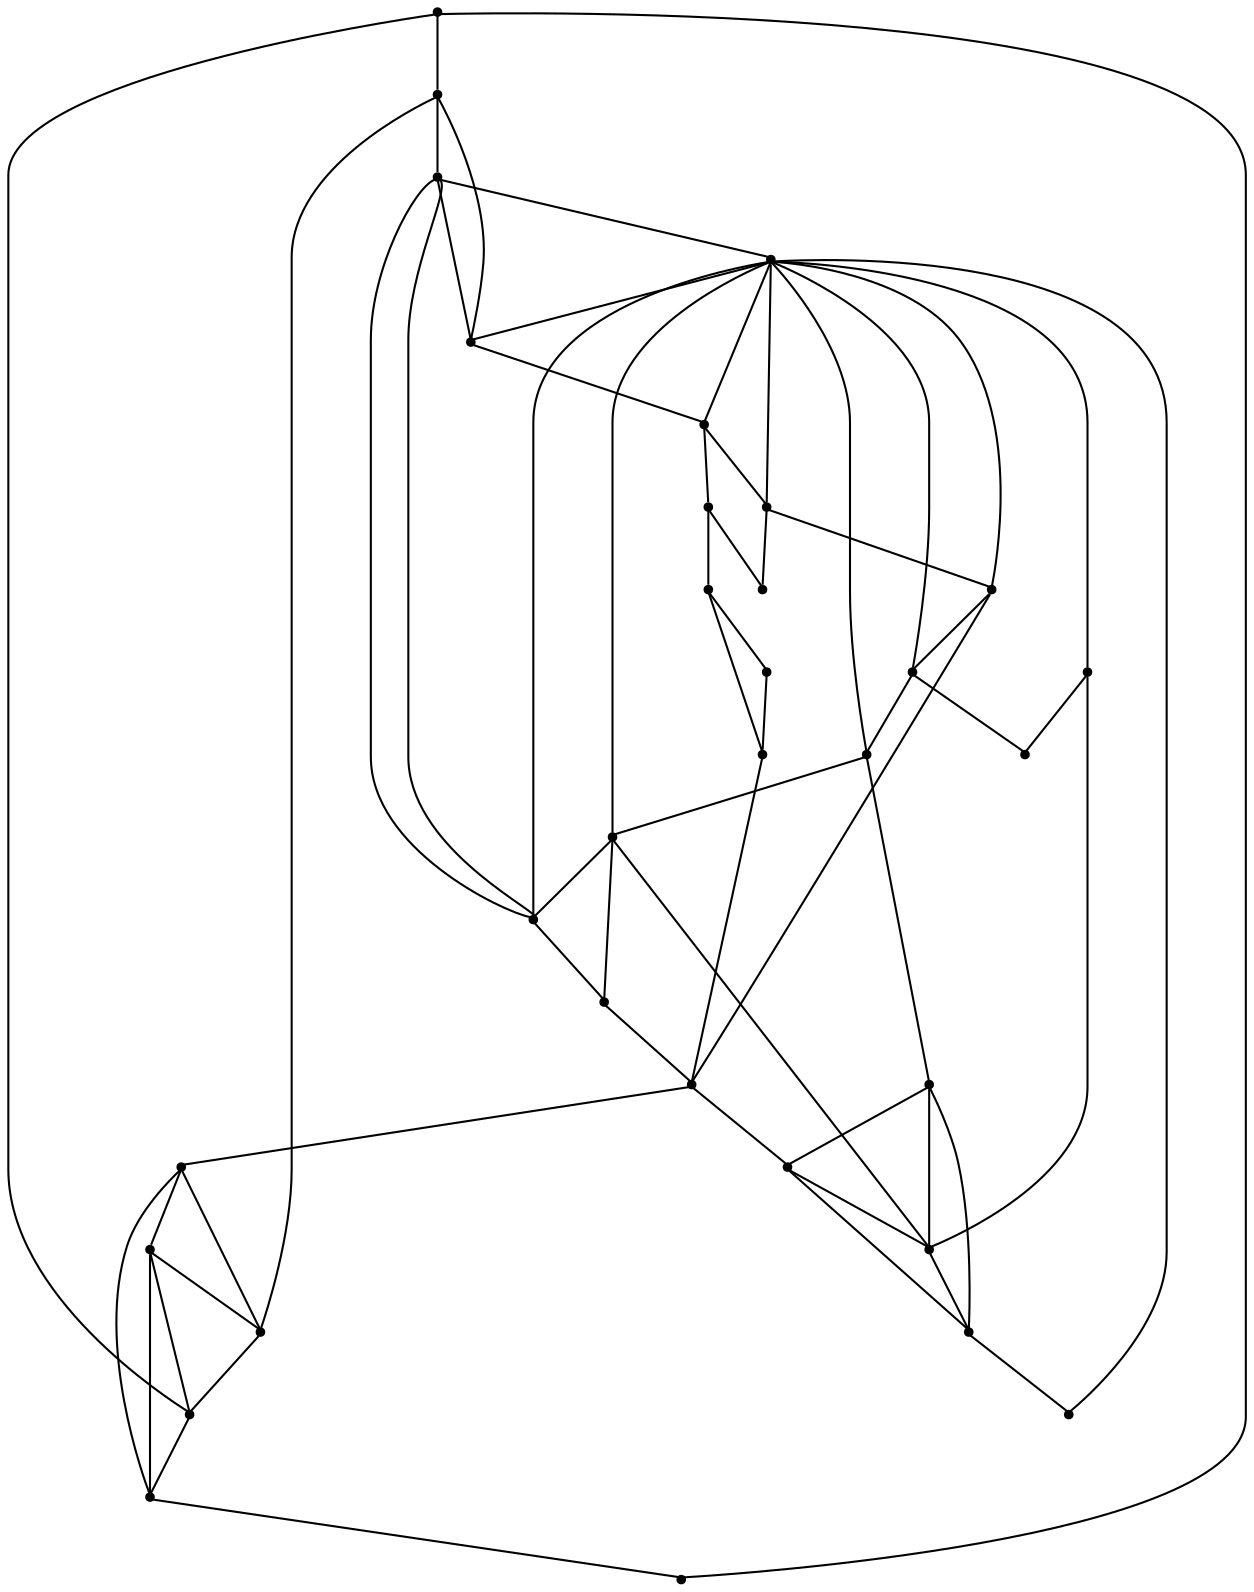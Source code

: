 graph {
  node [shape=point,comment="{\"directed\":false,\"doi\":\"10.1007/978-3-031-49275-4_6\",\"figure\":\"9 (2)\"}"]

  v0 [pos="1572.8088953771532,420.1783134874696"]
  v1 [pos="1464.4583012786586,320.1637334100632"]
  v2 [pos="1535.173740626352,459.5382985929358"]
  v3 [pos="1511.378191662784,466.5019080471899"]
  v4 [pos="1547.8757814151788,425.35409290103587"]
  v5 [pos="1508.2735507571017,398.566910006587"]
  v6 [pos="1242.1937624172795,448.6368338690944"]
  v7 [pos="1514.2954692957194,432.33016553241237"]
  v8 [pos="1464.4583012786586,545.1966975533237"]
  v9 [pos="1395.1305519703865,693.5018921960927"]
  v10 [pos="1364.4423682646634,711.8878763077958"]
  v11 [pos="1400.093882325379,714.8591994740094"]
  v12 [pos="1338.2964960003546,687.4720036238084"]
  v13 [pos="1281.0582720474345,518.9553509467275"]
  v14 [pos="1260.5289739531283,527.2774467073286"]
  v15 [pos="1295.2520971154545,497.81907429981925"]
  v16 [pos="1464.4583012786586,720.2224352455194"]
  v17 [pos="1256.0917741661688,486.85479293771334"]
  v18 [pos="1381.1116904336625,611.8731690551126"]
  v19 [pos="1271.440015163285,449.1951333340696"]
  v20 [pos="1296.2856632567161,480.67075998154144"]
  v21 [pos="1286.1840072212271,459.50090906156845"]
  v22 [pos="1227.3372188600122,515.6131846734827"]
  v23 [pos="1215.5811193728591,483.30863752054586"]
  v24 [pos="1182.2706447039009,578.1600205883306"]
  v25 [pos="1556.1395732081542,486.85479293771334"]
  v26 [pos="1439.4543180251596,403.5091956120225"]
  v27 [pos="1414.450334771661,436.84743136291695"]
  v28 [pos="1397.7810126026618,395.1746366742989"]
  v29 [pos="1314.4344017576657,561.8658154287709"]
  v30 [pos="1347.773046095664,403.5091956120225"]
  v31 [pos="1364.4423682646634,470.1856750622661"]

  v0 -- v1 [id="-1",pos="1572.8088953771532,420.1783134874696 1572.8088953771532,375.7259759499917 1536.6906741247442,342.38774019909727 1464.4583012786586,320.1637334100632"]
  v23 -- v17 [id="-2",pos="1215.5811193728591,483.30863752054586 1256.0917741661688,486.85479293771334 1256.0917741661688,486.85479293771334 1256.0917741661688,486.85479293771334"]
  v22 -- v17 [id="-3",pos="1227.3372188600122,515.6131846734827 1256.0917741661688,486.85479293771334 1256.0917741661688,486.85479293771334 1256.0917741661688,486.85479293771334"]
  v22 -- v24 [id="-4",pos="1227.3372188600122,515.6131846734827 1182.2706447039009,578.1600205883306 1182.2706447039009,578.1600205883306 1182.2706447039009,578.1600205883306"]
  v6 -- v17 [id="-5",pos="1242.1937624172795,448.6368338690944 1256.0917741661688,486.85479293771334 1256.0917741661688,486.85479293771334 1256.0917741661688,486.85479293771334"]
  v17 -- v13 [id="-6",pos="1256.0917741661688,486.85479293771334 1281.0582720474345,518.9553509467275 1281.0582720474345,518.9553509467275 1281.0582720474345,518.9553509467275"]
  v13 -- v29 [id="-7",pos="1281.0582720474345,518.9553509467275 1314.4344017576657,561.8658154287709 1314.4344017576657,561.8658154287709 1314.4344017576657,561.8658154287709"]
  v17 -- v15 [id="-8",pos="1256.0917741661688,486.85479293771334 1295.2520971154545,497.81907429981925 1295.2520971154545,497.81907429981925 1295.2520971154545,497.81907429981925"]
  v15 -- v8 [id="-9",pos="1295.2520971154545,497.81907429981925 1464.4583012786586,545.1966975533237 1464.4583012786586,545.1966975533237 1464.4583012786586,545.1966975533237"]
  v17 -- v20 [id="-10",pos="1256.0917741661688,486.85479293771334 1296.2856632567161,480.67075998154144 1296.2856632567161,480.67075998154144 1296.2856632567161,480.67075998154144"]
  v20 -- v31 [id="-11",pos="1296.2856632567161,480.67075998154144 1364.4423682646634,470.1856750622661 1364.4423682646634,470.1856750622661 1364.4423682646634,470.1856750622661"]
  v17 -- v21 [id="-12",pos="1256.0917741661688,486.85479293771334 1286.1840072212271,459.50090906156845 1286.1840072212271,459.50090906156845 1286.1840072212271,459.50090906156845"]
  v21 -- v30 [id="-13",pos="1286.1840072212271,459.50090906156845 1347.773046095664,403.5091956120225 1347.773046095664,403.5091956120225 1347.773046095664,403.5091956120225"]
  v30 -- v28 [id="-14",pos="1347.773046095664,403.5091956120225 1397.7810126026618,395.1746366742989 1397.7810126026618,395.1746366742989 1397.7810126026618,395.1746366742989"]
  v30 -- v31 [id="-15",pos="1347.773046095664,403.5091956120225 1364.4423682646634,470.1856750622661 1364.4423682646634,470.1856750622661 1364.4423682646634,470.1856750622661"]
  v10 -- v11 [id="-16",pos="1364.4423682646634,711.8878763077958 1400.093882325379,714.8591994740094 1400.093882325379,714.8591994740094 1400.093882325379,714.8591994740094"]
  v11 -- v16 [id="-17",pos="1400.093882325379,714.8591994740094 1464.4583012786586,720.2224352455194 1464.4583012786586,720.2224352455194 1464.4583012786586,720.2224352455194"]
  v18 -- v29 [id="-18",pos="1381.1116904336625,611.8731690551126 1314.4344017576657,561.8658154287709 1314.4344017576657,561.8658154287709 1314.4344017576657,561.8658154287709"]
  v18 -- v10 [id="-19",pos="1381.1116904336625,611.8731690551126 1364.4423682646634,711.8878763077958 1364.4423682646634,711.8878763077958 1364.4423682646634,711.8878763077958"]
  v28 -- v26 [id="-20",pos="1397.7810126026618,395.1746366742989 1439.4543180251596,403.5091956120225 1439.4543180251596,403.5091956120225 1439.4543180251596,403.5091956120225"]
  v28 -- v27 [id="-21",pos="1397.7810126026618,395.1746366742989 1414.450334771661,436.84743136291695 1414.450334771661,436.84743136291695 1414.450334771661,436.84743136291695"]
  v27 -- v8 [id="-22",pos="1414.450334771661,436.84743136291695 1464.4583012786586,545.1966975533237 1464.4583012786586,545.1966975533237 1464.4583012786586,545.1966975533237"]
  v26 -- v27 [id="-23",pos="1439.4543180251596,403.5091956120225 1414.450334771661,436.84743136291695 1414.450334771661,436.84743136291695 1414.450334771661,436.84743136291695"]
  v7 -- v2 [id="-24",pos="1514.2954692957194,432.33016553241237 1535.173740626352,459.5382985929358 1535.173740626352,459.5382985929358 1535.173740626352,459.5382985929358"]
  v2 -- v25 [id="-25",pos="1535.173740626352,459.5382985929358 1556.1395732081542,486.85479293771334 1556.1395732081542,486.85479293771334 1556.1395732081542,486.85479293771334"]
  v7 -- v4 [id="-26",pos="1514.2954692957194,432.33016553241237 1547.8757814151788,425.35409290103587 1547.8757814151788,425.35409290103587 1547.8757814151788,425.35409290103587"]
  v4 -- v0 [id="-27",pos="1547.8757814151788,425.35409290103587 1572.8088953771532,420.1783134874696 1572.8088953771532,420.1783134874696 1572.8088953771532,420.1783134874696"]
  v0 -- v25 [id="-28",pos="1572.8088953771532,420.1783134874696 1556.1395732081542,486.85479293771334 1556.1395732081542,486.85479293771334 1556.1395732081542,486.85479293771334"]
  v24 -- v8 [id="-29",pos="1182.2706447039009,578.1600205883306 1257.2836754674981,744.8511993428026 1360.2625743925448,773.6012531494895 1447.176495470393,777.5601718242901 1534.086092535838,781.5149255087769 1604.9307117540845,760.6785281644678 1464.4583012786586,545.1966975533237"]
  v23 -- v6 [id="-30",pos="1215.5811193728591,483.30863752054586 1215.422657035956,469.2778175594193 1226.5719428614861,454.30629517923535 1242.1937624172795,448.6368338690944"]
  v23 -- v24 [id="-31",pos="1215.5811193728591,483.30863752054586 1176.7040510302088,513.2046756945691 1165.6022763611672,544.8218484250744 1182.2706447039009,578.1600205883306"]
  v22 -- v10 [id="-32",pos="1227.3372188600122,515.6131846734827 1246.5069647897283,624.2374991937015 1292.2099954185778,689.6637741373042 1364.4423682646634,711.8878763077958"]
  v6 -- v23 [id="-33",pos="1242.1937624172795,448.6368338690944 1205.0251876813363,440.5273115835971 1196.1529501136188,452.08315669400554 1215.5811193728591,483.30863752054586"]
  v14 -- v22 [id="-34",pos="1260.5289739531283,527.2774467073286 1244.8618437202172,527.5232765173052 1234.6955036686004,522.9724694503525 1227.3372188600122,515.6131846734827"]
  v22 -- v23 [id="-35",pos="1227.3372188600122,515.6131846734827 1219.9753506229913,508.2547516351194 1215.422657035956,498.0867213518077 1215.5811193728591,483.30863752054586"]
  v19 -- v6 [id="-36",pos="1271.440015163285,449.1951333340696 1266.7087528008271,447.25147023200316 1261.524666173106,446.1862934612118 1256.0916469893332,446.1862934612118 1251.2069345883556,446.1862934612118 1246.5234352514628,447.04733107768357 1242.1937624172795,448.6368338690944"]
  v19 -- v21 [id="-37",pos="1271.440015163285,449.1951333340696 1277.1099195115203,451.49499349282564 1282.1355236195577,455.0455738311764 1286.1840072212271,459.50090906156845"]
  v20 -- v15 [id="-38",pos="1296.2856632567161,480.67075998154144 1296.6009958977645,482.68555912330885 1296.7606369427106,484.7515188940042 1296.7606369427106,486.8547849892585 1296.7606369427103,490.65567589022544 1296.2392898839753,494.33473382155967 1295.2520971154545,497.81907429981925"]
  v17 -- v14 [id="-39",pos="1256.0917741661688,486.85479293771334 1256.909710808156,500.76313745222535 1258.390254374895,514.2498434623047 1260.5289739531283,527.2774467073286"]
  v12 -- v10 [id="-40",pos="1338.2964960003546,687.4720036238084 1346.4084119390866,695.9835286066025 1355.1271688780892,704.1254992465904 1364.4423682646634,711.8878763077958"]
  v17 -- v19 [id="-41",pos="1256.0917741661688,486.85479293771334 1260.7699530270502,473.4880941312625 1265.8903050883773,460.9253125790135 1271.440015163285,449.1951333340696"]
  v19 -- v1 [id="-42",pos="1271.440015163285,449.1951333340696 1312.1363077195294,363.163625017405 1376.4723906236698,320.16360623478624 1464.4583012786586,320.1637334100632"]
  v17 -- v16 [id="-43",pos="1256.0917741661688,486.85479293771334 1231.0877909126698,553.5312564910473 1235.2551214549196,620.2077279928362 1268.593765792918,672.2987213536087 1301.9324101309164,724.3897147143812 1364.4423682646634,761.8952299341374 1464.4583012786586,720.2224352455194"]
  v17 -- v18 [id="-44",pos="1256.0917741661688,486.85479293771334 1314.4344017576657,520.1930207401529 1397.7810126026618,561.8658154287709 1381.1116904336625,611.8731690551126"]
  v14 -- v12 [id="-45",pos="1260.5289739531283,527.2774467073286 1270.9120913322135,590.5858441066822 1296.8301553711126,643.9681978961273 1338.2964960003546,687.4720036238084"]
  v15 -- v13 [id="-46",pos="1295.2520971154545,497.81907429981925 1292.8916932542343,506.31500149443445 1287.8330063124245,513.6841738577632 1281.0582720474345,518.9553509467275"]
  v13 -- v14 [id="-47",pos="1281.0582720474345,518.9553509467275 1274.1702007757863,524.3259677323014 1265.5045305317853,527.5232765173052 1260.5289739531283,527.2774467073286"]
  v12 -- v11 [id="-48",pos="1338.2964960003546,687.4720036238084 1332.3251335503815,693.8644979812536 1328.6699408276954,702.4491359351211 1328.6699408276954,711.8878763077958 1328.6699408276954,731.6449370782452 1344.6849381785833,747.6598017424022 1364.4423682646634,747.6598017424022 1384.1996711739082,747.6598017424022 1400.2146685247958,731.6449370782452 1400.093882325379,714.8591994740094"]
  v12 -- v9 [id="-49",pos="1338.2964960003546,687.4720036238084 1344.8261104245707,680.4840915848155 1354.1238549881477,676.1159508731894 1364.4423682646634,676.1159508731894 1377.4749262757123,676.1159508731894 1388.8791511474792,683.0842580963994 1395.1305519703865,693.5018921960927"]
  v9 -- v11 [id="-50",pos="1395.1305519703865,693.5018921960927 1398.359329913167,698.8720850357457 1400.2146685247958,705.1632138257899 1400.093882325379,714.8591994740094"]
  v21 -- v20 [id="-51",pos="1286.1840072212271,459.50090906156845 1291.4442676732704,465.2800060188662 1295.0592461263825,472.58243383755075 1296.2856632567161,480.67075998154144"]
  v8 -- v9 [id="-52",pos="1464.4583012786586,545.1966975533237 1478.9005343766205,602.964921948753 1455.8046909875065,652.3904116646918 1395.1305519703865,693.5018921960927"]
  v9 -- v10 [id="-53",pos="1395.1305519703865,693.5018921960927 1385.8206145687338,699.8115290972311 1375.5778136198496,705.9488594170216 1364.4423682646634,711.8878763077958"]
  v8 -- v3 [id="-54",pos="1464.4583012786586,545.1966975533237 1489.5145690288682,520.1407368842231 1505.1550886879859,493.9078221282623 1511.378191662784,466.5019080471899"]
  v3 -- v7 [id="-55",pos="1511.378191662784,466.5019080471899 1513.9216412380015,455.3055934402423 1514.8934779162128,443.91699296215893 1514.2954692957194,432.33016553241237"]
  v7 -- v5 [id="-56",pos="1514.2954692957194,432.33016553241237 1513.7242665944118,421.2703541145527 1511.7217810404436,410.0296358385133 1508.2735507571017,398.566910006587"]
  v5 -- v1 [id="-57",pos="1508.2735507571017,398.566910006587 1500.688513000875,373.3374981233386 1486.0786422175138,347.18870119390954 1464.4583012786586,320.1637334100632"]
  v1 -- v6 [id="-58",pos="1464.4583012786586,320.1637334100632 1368.0137481562483,290.7218937885324 1293.9270098732566,333.54905846429824 1242.1937624172795,448.6368338690944"]
  v5 -- v3 [id="-59",pos="1508.2735507571017,398.566910006587 1492.2007946554868,401.41088119336393 1479.998293149343,415.44663773428294 1479.998293149343,432.33016553241237 1479.998293149343,451.27044308787265 1495.3548960233866,466.6268577566062 1511.378191662784,466.5019080471899"]
  v5 -- v4 [id="-60",pos="1508.2735507571017,398.566910006587 1510.2240669481912,398.2145573012257 1512.238574059568,398.0334733082185 1514.295342118884,398.0334733082185 1530.844840598863,398.0334733082185 1544.658139010364,409.7574046465518 1547.8757814151788,425.35409290103587"]
  v4 -- v2 [id="-61",pos="1547.8757814151788,425.35409290103587 1548.347783742493,427.6052057801402 1548.5925182652607,429.93912807161894 1548.5925182652607,432.33016553241237 1548.5925182652607,443.41346120567334 1543.3340372060297,453.2695534887505 1535.173740626352,459.5382985929358"]
  v2 -- v3 [id="-62",pos="1535.173740626352,459.5382985929358 1529.392809632631,463.9842746381547 1522.1524466731037,466.6268577566062 1511.378191662784,466.5019080471899"]
}